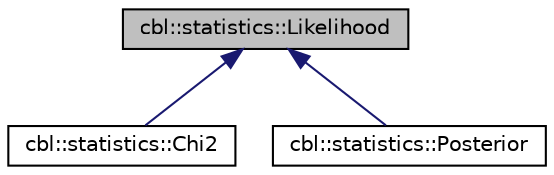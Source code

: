 digraph "cbl::statistics::Likelihood"
{
  edge [fontname="Helvetica",fontsize="10",labelfontname="Helvetica",labelfontsize="10"];
  node [fontname="Helvetica",fontsize="10",shape=record];
  Node0 [label="cbl::statistics::Likelihood",height=0.2,width=0.4,color="black", fillcolor="grey75", style="filled", fontcolor="black"];
  Node0 -> Node1 [dir="back",color="midnightblue",fontsize="10",style="solid",fontname="Helvetica"];
  Node1 [label="cbl::statistics::Chi2",height=0.2,width=0.4,color="black", fillcolor="white", style="filled",URL="$d9/d23/classcbl_1_1statistics_1_1Chi2.html",tooltip="The class Chi2. "];
  Node0 -> Node2 [dir="back",color="midnightblue",fontsize="10",style="solid",fontname="Helvetica"];
  Node2 [label="cbl::statistics::Posterior",height=0.2,width=0.4,color="black", fillcolor="white", style="filled",URL="$d0/d0a/classcbl_1_1statistics_1_1Posterior.html",tooltip="The class Posterior. "];
}
